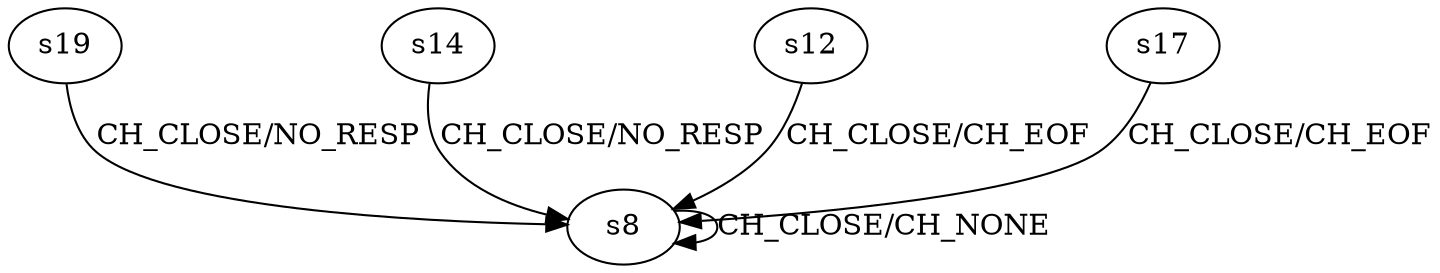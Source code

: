 digraph "Automata" { 
	 "s19" [label="s19"];
	 "s14" [label="s14"];
	 "s12" [label="s12"];
	 "s17" [label="s17"];
	 "s8" [label="s8"];
	 "s12"->"s8" [label="CH_CLOSE/CH_EOF"];
	 "s14"->"s8" [label="CH_CLOSE/NO_RESP"];
	 "s17"->"s8" [label="CH_CLOSE/CH_EOF"];
	 "s19"->"s8" [label="CH_CLOSE/NO_RESP"];
	 "s8"->"s8" [label="CH_CLOSE/CH_NONE"];
}

